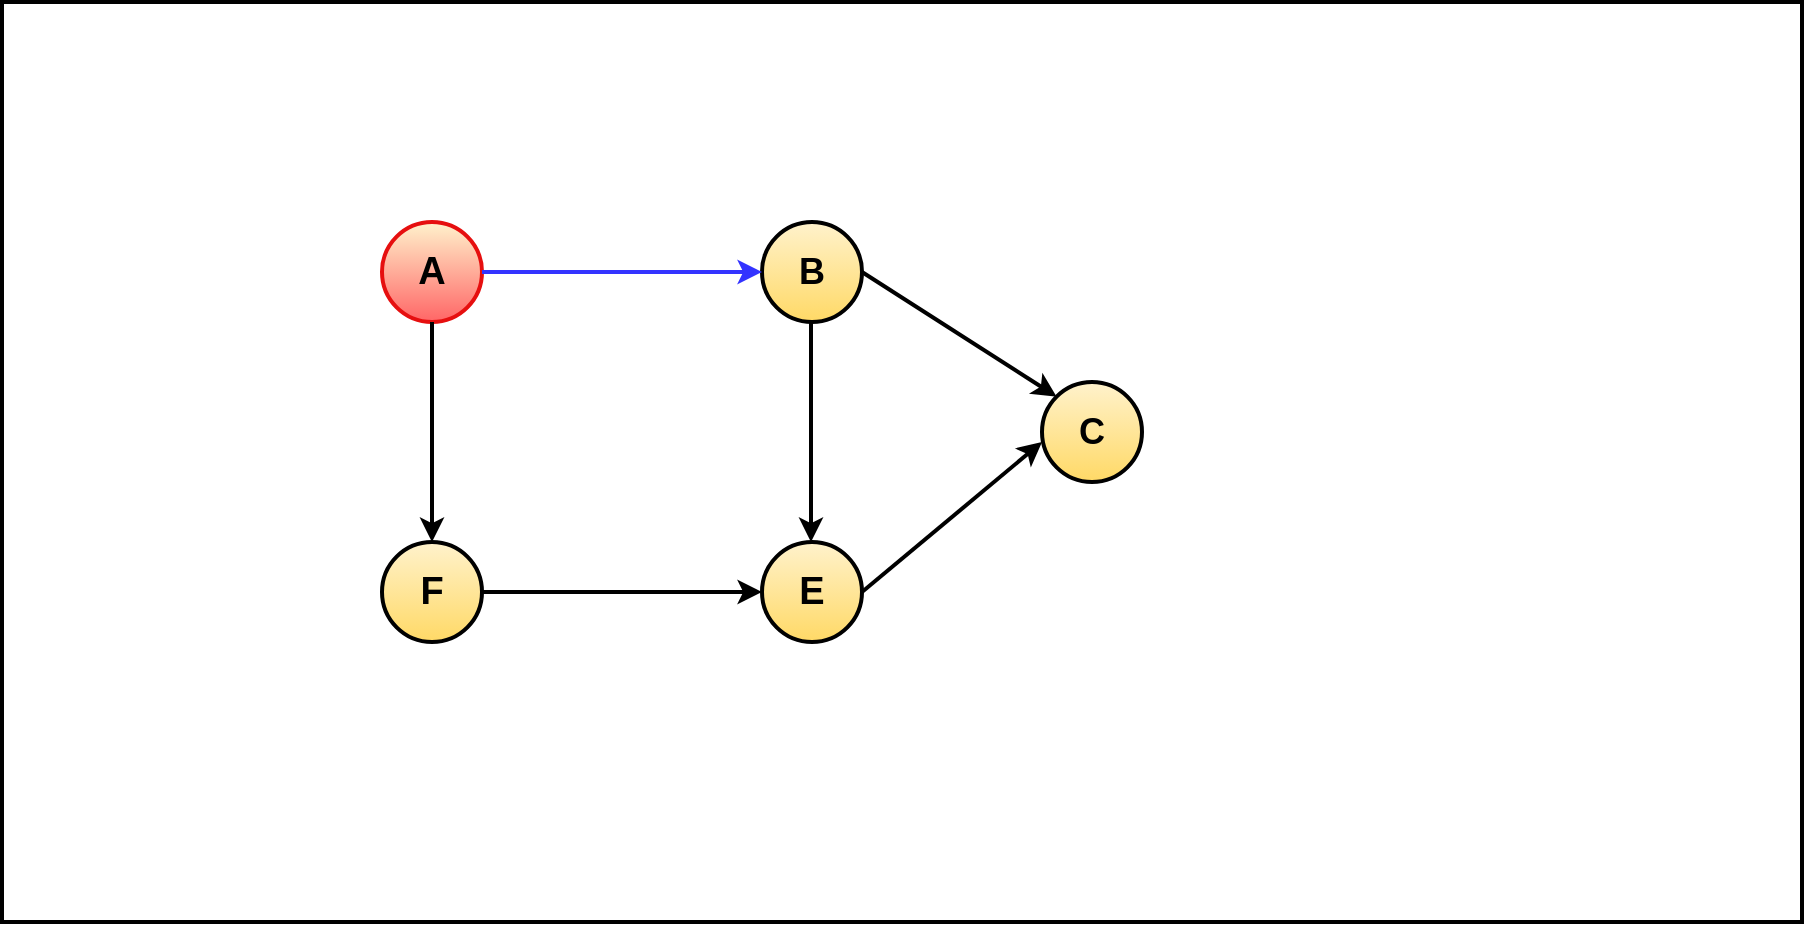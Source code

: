 <mxfile version="24.0.2" type="github">
  <diagram name="Page-1" id="IQhDEu-CzyqysFeyJH2f">
    <mxGraphModel dx="1730" dy="1534" grid="1" gridSize="10" guides="1" tooltips="1" connect="1" arrows="1" fold="1" page="1" pageScale="1" pageWidth="850" pageHeight="1100" math="0" shadow="0">
      <root>
        <mxCell id="0" />
        <mxCell id="1" parent="0" />
        <mxCell id="WoDTjW0EwBv57Ho-L6zL-1" value="" style="rounded=0;whiteSpace=wrap;html=1;strokeWidth=2;strokeColor=#000000;" parent="1" vertex="1">
          <mxGeometry x="-40" width="900" height="460" as="geometry" />
        </mxCell>
        <mxCell id="pwVqVg-RK4_-Da-cYcVV-1" value="&lt;font style=&quot;font-size: 18px;&quot;&gt;C&lt;/font&gt;" style="ellipse;whiteSpace=wrap;html=1;aspect=fixed;fillColor=#fff2cc;strokeColor=default;gradientColor=#ffd966;fontStyle=1;labelBorderColor=none;strokeWidth=2;" parent="1" vertex="1">
          <mxGeometry x="480" y="190" width="50" height="50" as="geometry" />
        </mxCell>
        <mxCell id="pwVqVg-RK4_-Da-cYcVV-2" value="&lt;font style=&quot;font-size: 18px;&quot;&gt;B&lt;/font&gt;" style="ellipse;whiteSpace=wrap;html=1;aspect=fixed;fillColor=#fff2cc;strokeColor=default;gradientColor=#ffd966;fontStyle=1;labelBorderColor=none;strokeWidth=2;" parent="1" vertex="1">
          <mxGeometry x="340" y="110" width="50" height="50" as="geometry" />
        </mxCell>
        <mxCell id="pwVqVg-RK4_-Da-cYcVV-3" value="&lt;font style=&quot;font-size: 19px;&quot;&gt;A&lt;/font&gt;" style="ellipse;whiteSpace=wrap;html=1;aspect=fixed;fillColor=#fff2cc;strokeColor=#e60f0f;gradientColor=#ff6666;fontStyle=1;labelBorderColor=none;strokeWidth=2;" parent="1" vertex="1">
          <mxGeometry x="150" y="110" width="50" height="50" as="geometry" />
        </mxCell>
        <mxCell id="pwVqVg-RK4_-Da-cYcVV-4" value="&lt;span style=&quot;font-size: 19px;&quot;&gt;F&lt;/span&gt;" style="ellipse;whiteSpace=wrap;html=1;aspect=fixed;fillColor=#fff2cc;strokeColor=default;gradientColor=#ffd966;fontStyle=1;labelBorderColor=none;strokeWidth=2;" parent="1" vertex="1">
          <mxGeometry x="150" y="270" width="50" height="50" as="geometry" />
        </mxCell>
        <mxCell id="pwVqVg-RK4_-Da-cYcVV-5" value="&lt;span style=&quot;font-size: 19px;&quot;&gt;E&lt;/span&gt;" style="ellipse;whiteSpace=wrap;html=1;aspect=fixed;fillColor=#fff2cc;strokeColor=default;gradientColor=#ffd966;fontStyle=1;labelBorderColor=none;strokeWidth=2;" parent="1" vertex="1">
          <mxGeometry x="340" y="270" width="50" height="50" as="geometry" />
        </mxCell>
        <mxCell id="pwVqVg-RK4_-Da-cYcVV-6" value="" style="endArrow=classic;html=1;rounded=0;strokeWidth=2;exitX=1;exitY=0.5;exitDx=0;exitDy=0;entryX=0;entryY=0.5;entryDx=0;entryDy=0;strokeColor=#3333FF;" parent="1" source="pwVqVg-RK4_-Da-cYcVV-3" target="pwVqVg-RK4_-Da-cYcVV-2" edge="1">
          <mxGeometry width="50" height="50" relative="1" as="geometry">
            <mxPoint x="400" y="250" as="sourcePoint" />
            <mxPoint x="450" y="200" as="targetPoint" />
          </mxGeometry>
        </mxCell>
        <mxCell id="pwVqVg-RK4_-Da-cYcVV-7" value="" style="endArrow=classic;html=1;rounded=0;strokeWidth=2;exitX=1;exitY=0.5;exitDx=0;exitDy=0;entryX=0;entryY=0.5;entryDx=0;entryDy=0;" parent="1" source="pwVqVg-RK4_-Da-cYcVV-4" target="pwVqVg-RK4_-Da-cYcVV-5" edge="1">
          <mxGeometry width="50" height="50" relative="1" as="geometry">
            <mxPoint x="210" y="294.5" as="sourcePoint" />
            <mxPoint x="330" y="300" as="targetPoint" />
          </mxGeometry>
        </mxCell>
        <mxCell id="pwVqVg-RK4_-Da-cYcVV-8" value="" style="endArrow=classic;html=1;rounded=0;strokeWidth=2;exitX=0.5;exitY=1;exitDx=0;exitDy=0;entryX=0.5;entryY=0;entryDx=0;entryDy=0;entryPerimeter=0;" parent="1" source="pwVqVg-RK4_-Da-cYcVV-3" target="pwVqVg-RK4_-Da-cYcVV-4" edge="1">
          <mxGeometry width="50" height="50" relative="1" as="geometry">
            <mxPoint x="180" y="170" as="sourcePoint" />
            <mxPoint x="170" y="260" as="targetPoint" />
            <Array as="points">
              <mxPoint x="175" y="210" />
            </Array>
          </mxGeometry>
        </mxCell>
        <mxCell id="pwVqVg-RK4_-Da-cYcVV-9" value="" style="endArrow=classic;html=1;rounded=0;strokeWidth=2;exitX=0.5;exitY=1;exitDx=0;exitDy=0;entryX=0.5;entryY=0;entryDx=0;entryDy=0;entryPerimeter=0;" parent="1" edge="1">
          <mxGeometry width="50" height="50" relative="1" as="geometry">
            <mxPoint x="364.5" y="160" as="sourcePoint" />
            <mxPoint x="364.5" y="270" as="targetPoint" />
            <Array as="points" />
          </mxGeometry>
        </mxCell>
        <mxCell id="pwVqVg-RK4_-Da-cYcVV-10" value="" style="endArrow=classic;html=1;rounded=0;strokeWidth=2;exitX=1;exitY=0.5;exitDx=0;exitDy=0;entryX=0;entryY=0.6;entryDx=0;entryDy=0;entryPerimeter=0;" parent="1" source="pwVqVg-RK4_-Da-cYcVV-5" target="pwVqVg-RK4_-Da-cYcVV-1" edge="1">
          <mxGeometry width="50" height="50" relative="1" as="geometry">
            <mxPoint x="410" y="270" as="sourcePoint" />
            <mxPoint x="460" y="220" as="targetPoint" />
          </mxGeometry>
        </mxCell>
        <mxCell id="pwVqVg-RK4_-Da-cYcVV-11" value="" style="endArrow=classic;html=1;rounded=0;strokeWidth=2;entryX=0;entryY=0;entryDx=0;entryDy=0;exitX=1;exitY=0.5;exitDx=0;exitDy=0;" parent="1" source="pwVqVg-RK4_-Da-cYcVV-2" target="pwVqVg-RK4_-Da-cYcVV-1" edge="1">
          <mxGeometry width="50" height="50" relative="1" as="geometry">
            <mxPoint x="400" y="80" as="sourcePoint" />
            <mxPoint x="489" y="190" as="targetPoint" />
          </mxGeometry>
        </mxCell>
      </root>
    </mxGraphModel>
  </diagram>
</mxfile>
